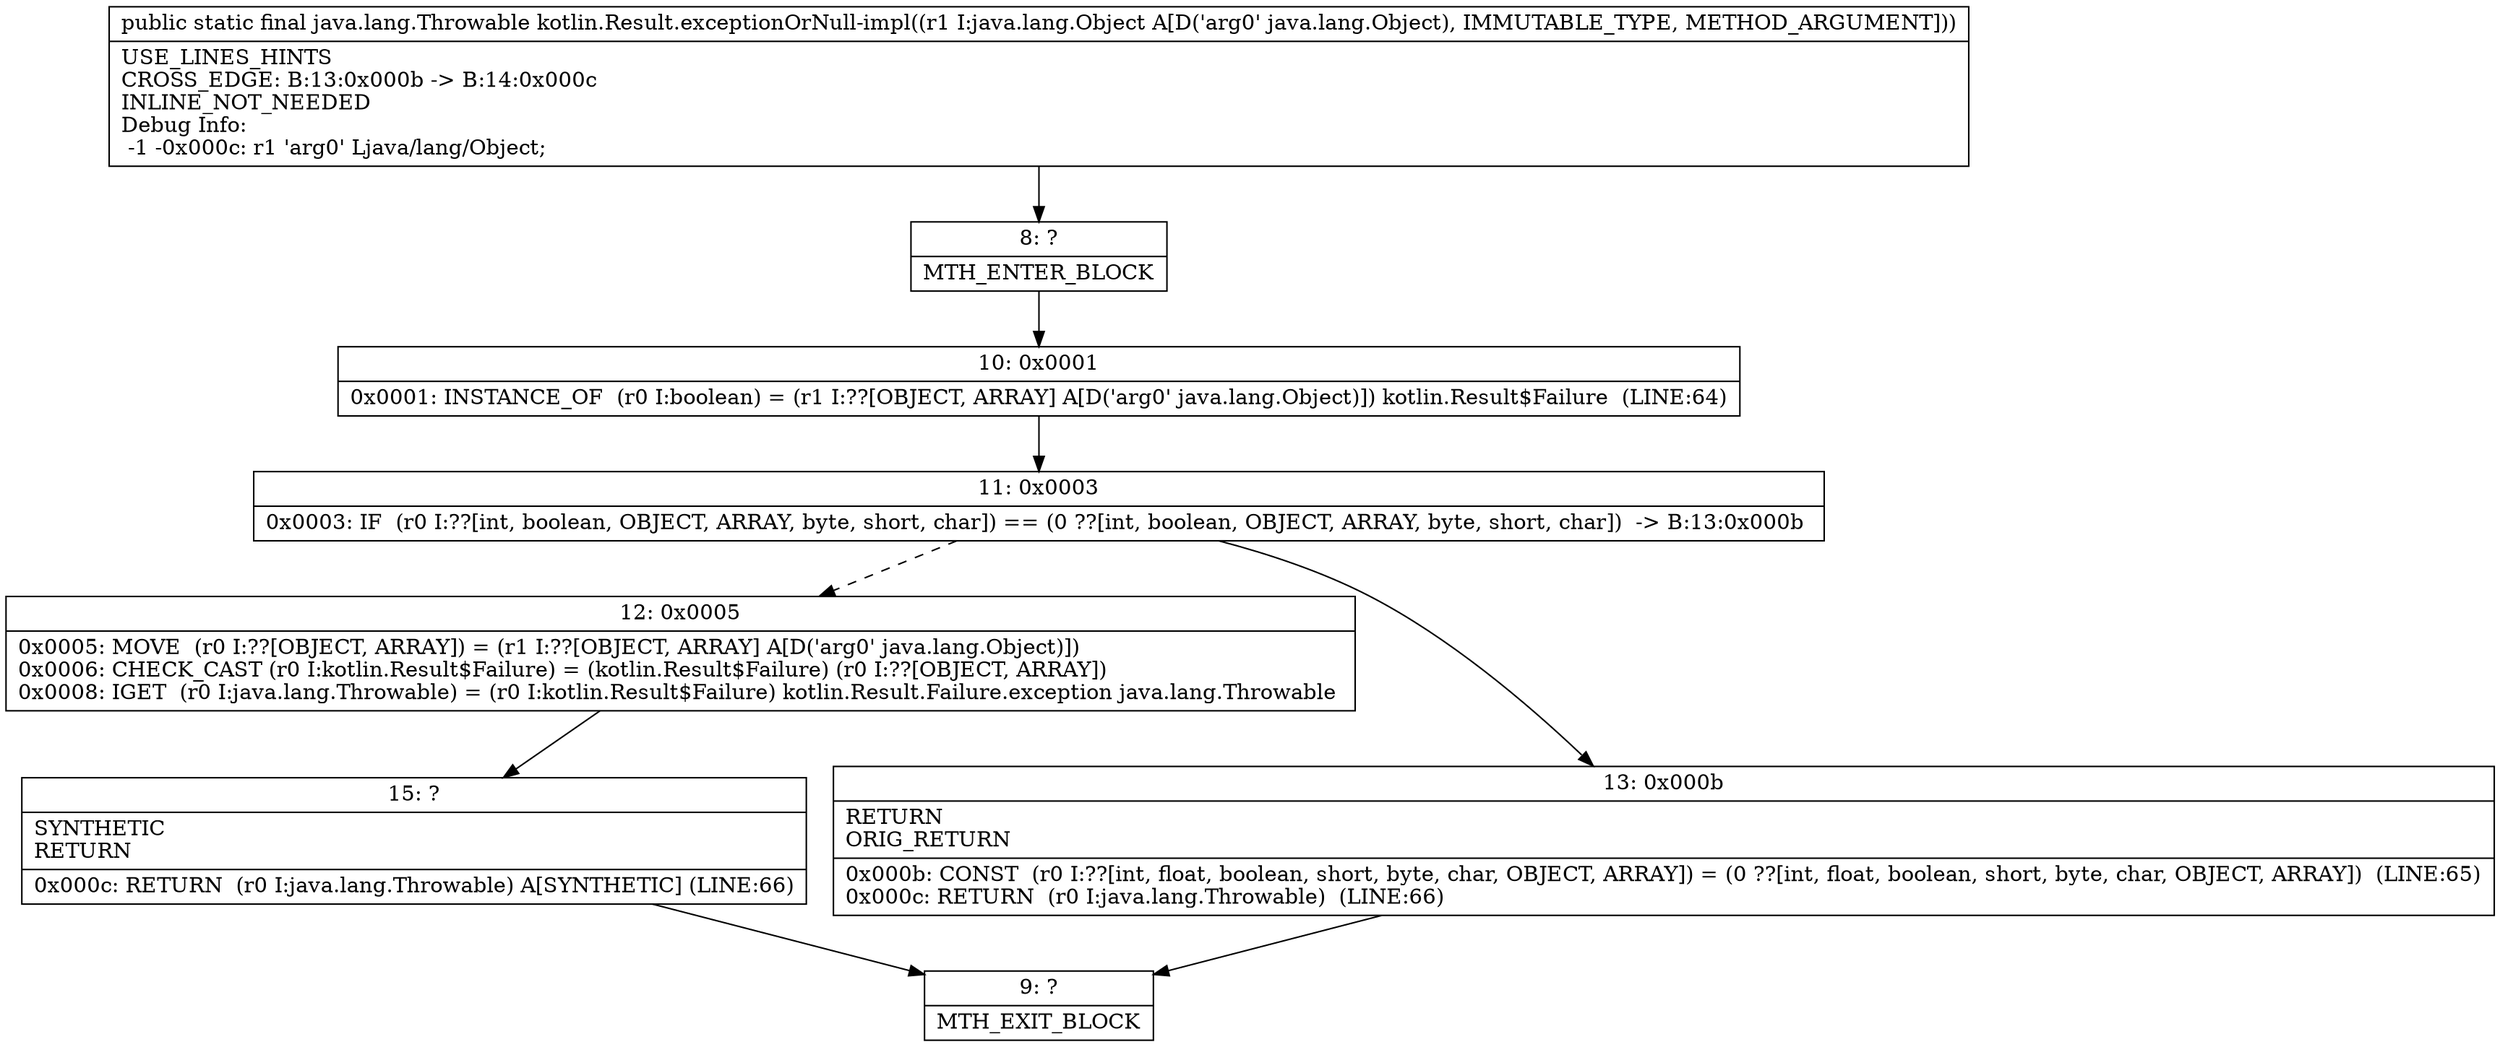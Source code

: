 digraph "CFG forkotlin.Result.exceptionOrNull\-impl(Ljava\/lang\/Object;)Ljava\/lang\/Throwable;" {
Node_8 [shape=record,label="{8\:\ ?|MTH_ENTER_BLOCK\l}"];
Node_10 [shape=record,label="{10\:\ 0x0001|0x0001: INSTANCE_OF  (r0 I:boolean) = (r1 I:??[OBJECT, ARRAY] A[D('arg0' java.lang.Object)]) kotlin.Result$Failure  (LINE:64)\l}"];
Node_11 [shape=record,label="{11\:\ 0x0003|0x0003: IF  (r0 I:??[int, boolean, OBJECT, ARRAY, byte, short, char]) == (0 ??[int, boolean, OBJECT, ARRAY, byte, short, char])  \-\> B:13:0x000b \l}"];
Node_12 [shape=record,label="{12\:\ 0x0005|0x0005: MOVE  (r0 I:??[OBJECT, ARRAY]) = (r1 I:??[OBJECT, ARRAY] A[D('arg0' java.lang.Object)]) \l0x0006: CHECK_CAST (r0 I:kotlin.Result$Failure) = (kotlin.Result$Failure) (r0 I:??[OBJECT, ARRAY]) \l0x0008: IGET  (r0 I:java.lang.Throwable) = (r0 I:kotlin.Result$Failure) kotlin.Result.Failure.exception java.lang.Throwable \l}"];
Node_15 [shape=record,label="{15\:\ ?|SYNTHETIC\lRETURN\l|0x000c: RETURN  (r0 I:java.lang.Throwable) A[SYNTHETIC] (LINE:66)\l}"];
Node_9 [shape=record,label="{9\:\ ?|MTH_EXIT_BLOCK\l}"];
Node_13 [shape=record,label="{13\:\ 0x000b|RETURN\lORIG_RETURN\l|0x000b: CONST  (r0 I:??[int, float, boolean, short, byte, char, OBJECT, ARRAY]) = (0 ??[int, float, boolean, short, byte, char, OBJECT, ARRAY])  (LINE:65)\l0x000c: RETURN  (r0 I:java.lang.Throwable)  (LINE:66)\l}"];
MethodNode[shape=record,label="{public static final java.lang.Throwable kotlin.Result.exceptionOrNull\-impl((r1 I:java.lang.Object A[D('arg0' java.lang.Object), IMMUTABLE_TYPE, METHOD_ARGUMENT]))  | USE_LINES_HINTS\lCROSS_EDGE: B:13:0x000b \-\> B:14:0x000c\lINLINE_NOT_NEEDED\lDebug Info:\l  \-1 \-0x000c: r1 'arg0' Ljava\/lang\/Object;\l}"];
MethodNode -> Node_8;Node_8 -> Node_10;
Node_10 -> Node_11;
Node_11 -> Node_12[style=dashed];
Node_11 -> Node_13;
Node_12 -> Node_15;
Node_15 -> Node_9;
Node_13 -> Node_9;
}

